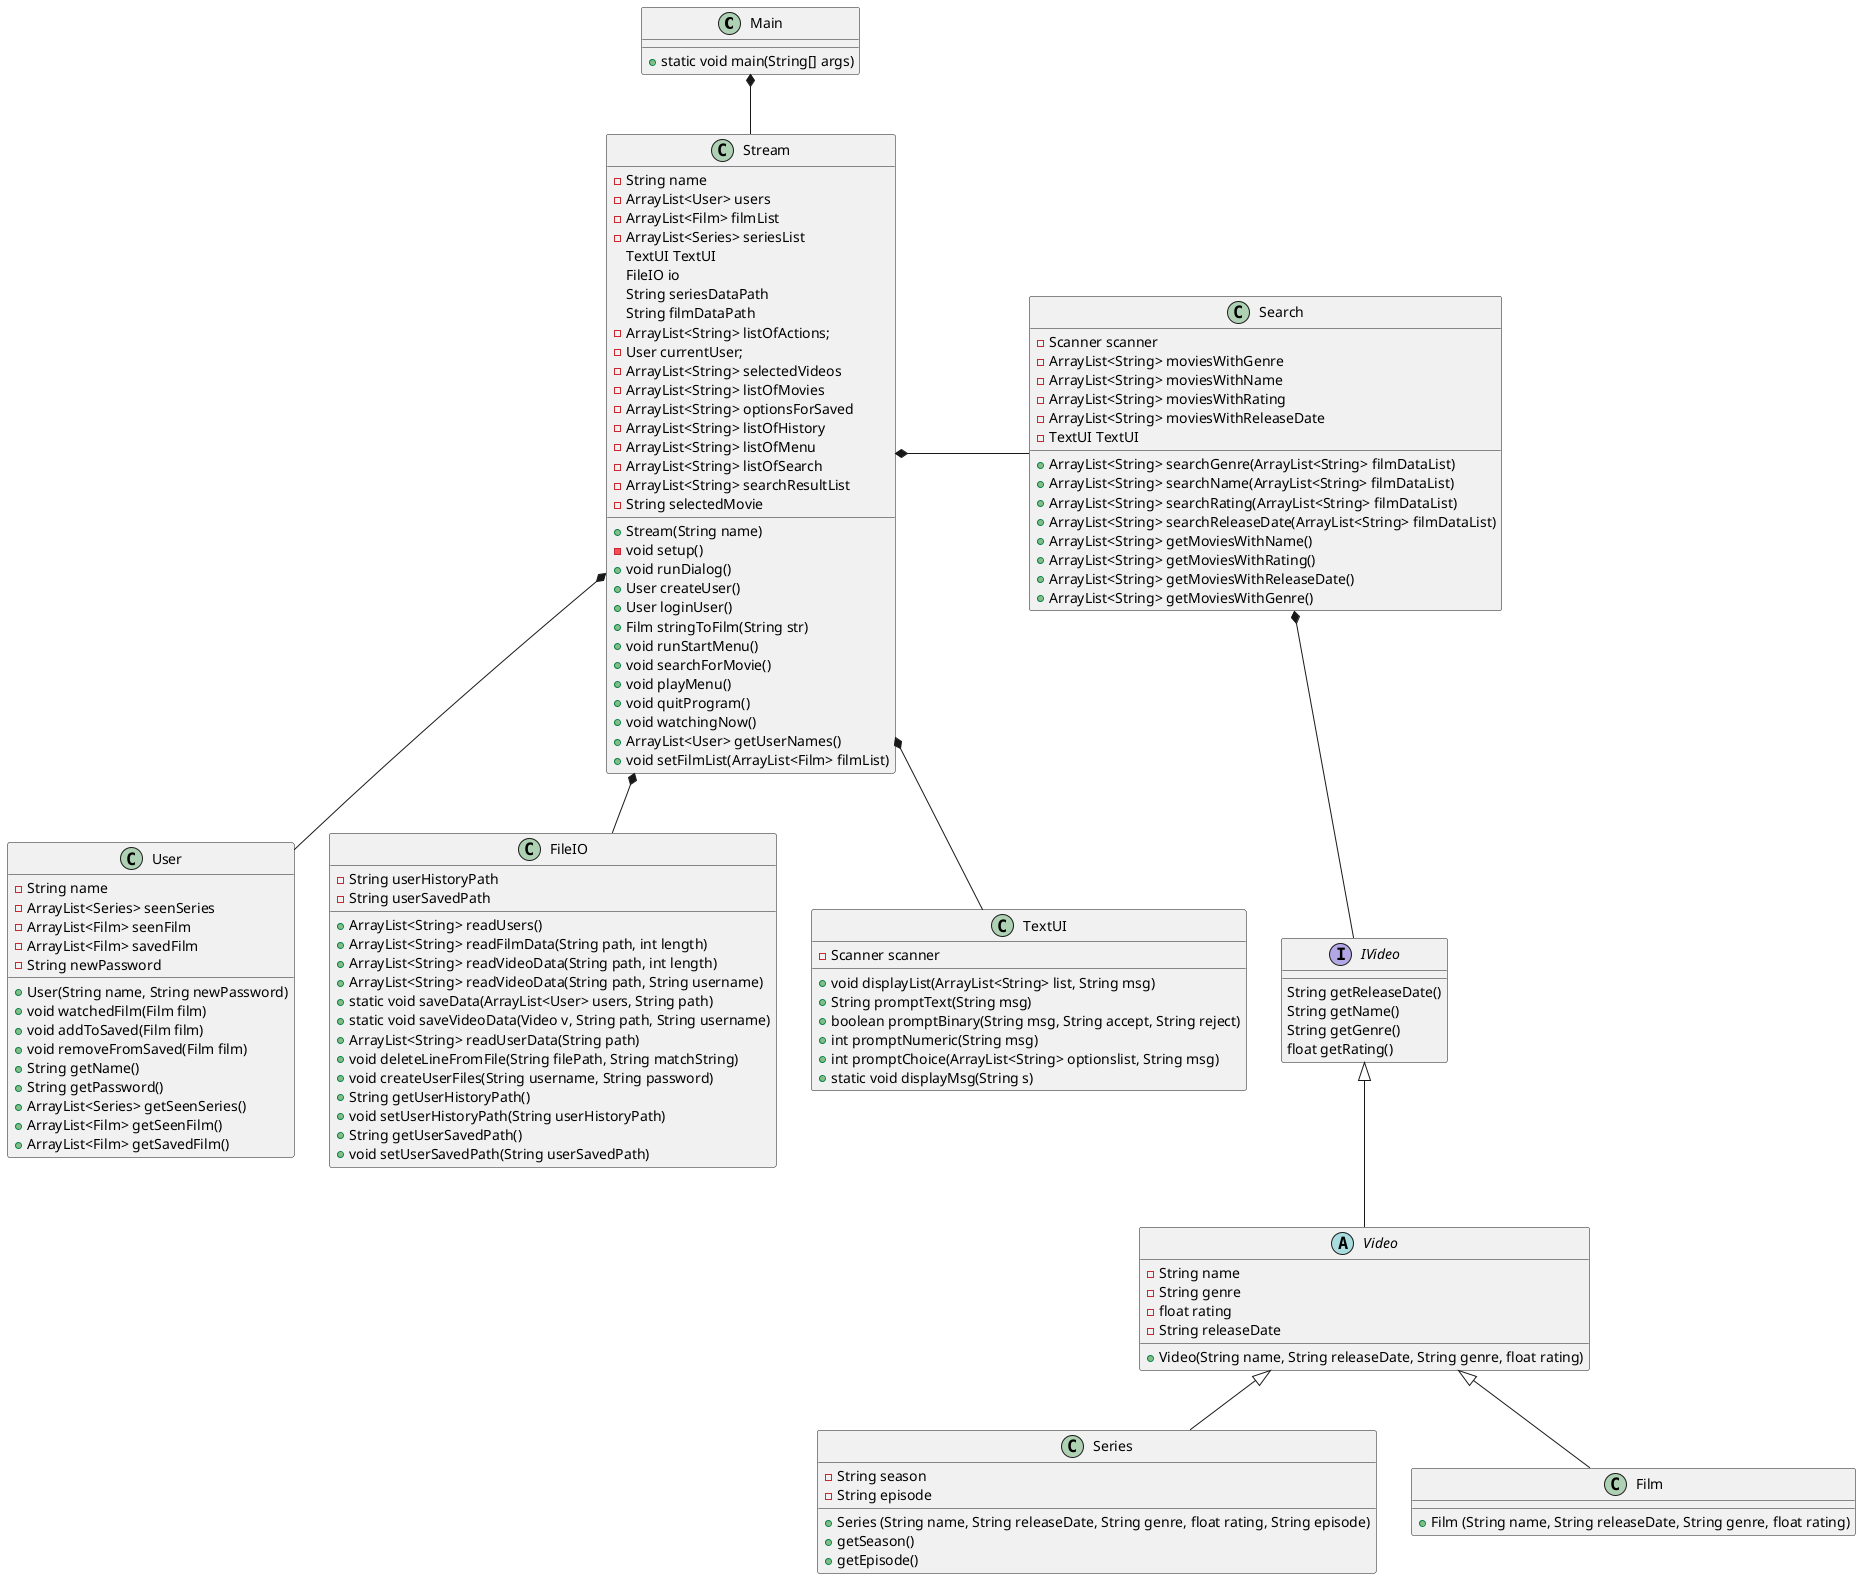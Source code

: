 @startuml
'https://plantuml.com/class-diagram

class Main{
+ static void main(String[] args)
}

class Stream{
- String name
'utilities
- ArrayList<User> users
- ArrayList<Film> filmList
- ArrayList<Series> seriesList
 TextUI TextUI
 FileIO io
 String seriesDataPath
 String filmDataPath
- ArrayList<String> listOfActions;
- User currentUser;
- ArrayList<String> selectedVideos
- ArrayList<String> listOfMovies
- ArrayList<String> optionsForSaved
- ArrayList<String> listOfHistory
- ArrayList<String> listOfMenu
- ArrayList<String> listOfSearch
- ArrayList<String> searchResultList
- String selectedMovie
'constructor
+ Stream(String name)
'methods
- void setup()
' setup er til er at læse data
+ void runDialog()
' i runDialog kan man vælge at logge ind eller sign up
+ User createUser()
' createUser tjekker om der er andre med det brugernavn, når man laver en ny bruger
+ User loginUser()
+ Film stringToFilm(String str)
'laver strings om til film-objekter
+ void runStartMenu()
+ void searchForMovie()
+ void playMenu()
+ void quitProgram()
+ void watchingNow()
+ ArrayList<User> getUserNames()
+ void setFilmList(ArrayList<Film> filmList)
}


class User{
- String name
- ArrayList<Series> seenSeries
- ArrayList<Film> seenFilm
- ArrayList<Film> savedFilm
- String newPassword
+ User(String name, String newPassword)
+ void watchedFilm(Film film)
+ void addToSaved(Film film)
+ void removeFromSaved(Film film)
+ String getName()
+ String getPassword()
+ ArrayList<Series> getSeenSeries()
+ ArrayList<Film> getSeenFilm()
+ ArrayList<Film> getSavedFilm()
}

class FileIO{
- String userHistoryPath
- String userSavedPath
+ ArrayList<String> readUsers()
+ ArrayList<String> readFilmData(String path, int length)
+ ArrayList<String> readVideoData(String path, int length)
+ ArrayList<String> readVideoData(String path, String username)
+ static void saveData(ArrayList<User> users, String path)
+ static void saveVideoData(Video v, String path, String username)
+ ArrayList<String> readUserData(String path)
+ void deleteLineFromFile(String filePath, String matchString)
+ void createUserFiles(String username, String password)
+ String getUserHistoryPath()
+ void setUserHistoryPath(String userHistoryPath)
+ String getUserSavedPath()
+ void setUserSavedPath(String userSavedPath)
}

class TextUI{
- Scanner scanner
+ void displayList(ArrayList<String> list, String msg)
+ String promptText(String msg)
+ boolean promptBinary(String msg, String accept, String reject)
+ int promptNumeric(String msg)
+ int promptChoice(ArrayList<String> optionslist, String msg)
+ static void displayMsg(String s)
}

interface IVideo {
String getReleaseDate()
String getName()
String getGenre()
float getRating()
}

abstract Class Video{
- String name
- String genre
- float rating
- String releaseDate
'constructor
+ Video(String name, String releaseDate, String genre, float rating)
}

class Series{
- String season
- String episode
+ Series (String name, String releaseDate, String genre, float rating, String episode)
+ getSeason()
+ getEpisode()
}

class Film {
'constructor
+ Film (String name, String releaseDate, String genre, float rating)
}


class Search{
- Scanner scanner
- ArrayList<String> moviesWithGenre
- ArrayList<String> moviesWithName
- ArrayList<String> moviesWithRating
- ArrayList<String> moviesWithReleaseDate
- TextUI TextUI
+ ArrayList<String> searchGenre(ArrayList<String> filmDataList)
+ ArrayList<String> searchName(ArrayList<String> filmDataList)
+ ArrayList<String> searchRating(ArrayList<String> filmDataList)
+ ArrayList<String> searchReleaseDate(ArrayList<String> filmDataList)
+ ArrayList<String> getMoviesWithName()
+ ArrayList<String> getMoviesWithRating()
+ ArrayList<String> getMoviesWithReleaseDate()
+ ArrayList<String> getMoviesWithGenre()

}

IVideo <|-- Video

Video <|-- Series
Video <|-- Film

Main *-- Stream

Stream *-- User
Stream *-- FileIO
Stream *-- TextUI
Search *-- IVideo
Stream *- Search

@enduml